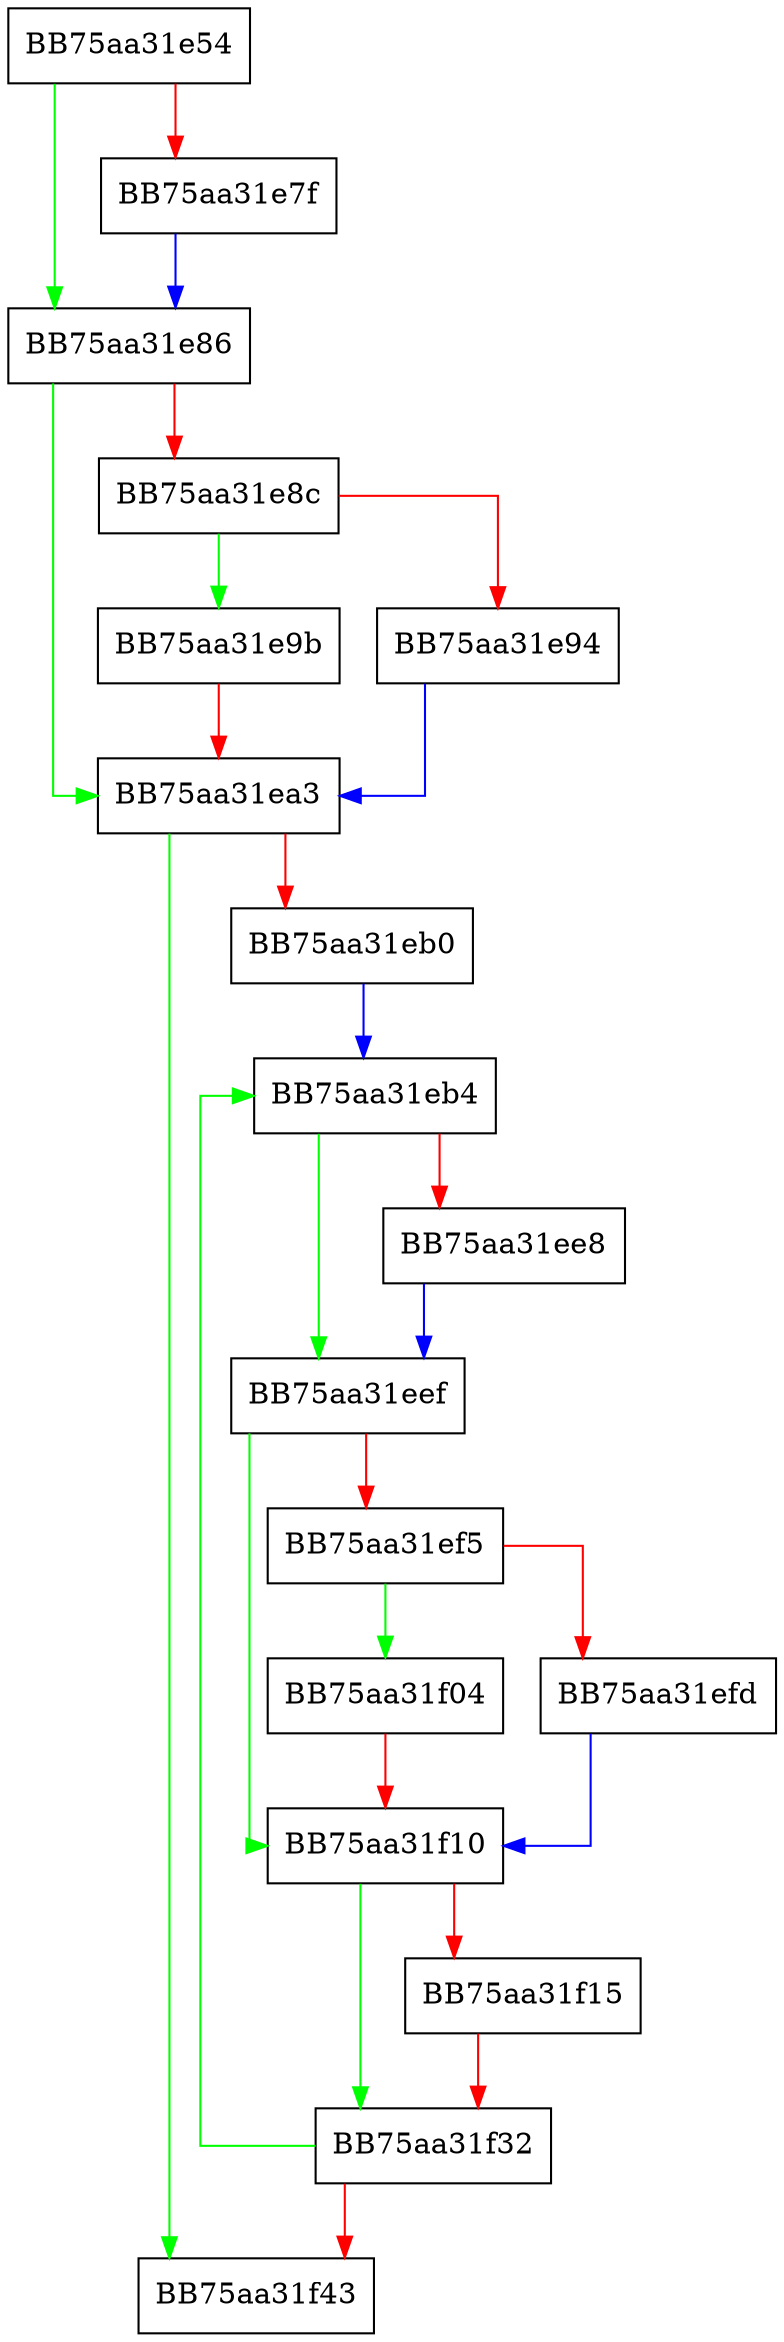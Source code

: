 digraph resetSourceData {
  node [shape="box"];
  graph [splines=ortho];
  BB75aa31e54 -> BB75aa31e86 [color="green"];
  BB75aa31e54 -> BB75aa31e7f [color="red"];
  BB75aa31e7f -> BB75aa31e86 [color="blue"];
  BB75aa31e86 -> BB75aa31ea3 [color="green"];
  BB75aa31e86 -> BB75aa31e8c [color="red"];
  BB75aa31e8c -> BB75aa31e9b [color="green"];
  BB75aa31e8c -> BB75aa31e94 [color="red"];
  BB75aa31e94 -> BB75aa31ea3 [color="blue"];
  BB75aa31e9b -> BB75aa31ea3 [color="red"];
  BB75aa31ea3 -> BB75aa31f43 [color="green"];
  BB75aa31ea3 -> BB75aa31eb0 [color="red"];
  BB75aa31eb0 -> BB75aa31eb4 [color="blue"];
  BB75aa31eb4 -> BB75aa31eef [color="green"];
  BB75aa31eb4 -> BB75aa31ee8 [color="red"];
  BB75aa31ee8 -> BB75aa31eef [color="blue"];
  BB75aa31eef -> BB75aa31f10 [color="green"];
  BB75aa31eef -> BB75aa31ef5 [color="red"];
  BB75aa31ef5 -> BB75aa31f04 [color="green"];
  BB75aa31ef5 -> BB75aa31efd [color="red"];
  BB75aa31efd -> BB75aa31f10 [color="blue"];
  BB75aa31f04 -> BB75aa31f10 [color="red"];
  BB75aa31f10 -> BB75aa31f32 [color="green"];
  BB75aa31f10 -> BB75aa31f15 [color="red"];
  BB75aa31f15 -> BB75aa31f32 [color="red"];
  BB75aa31f32 -> BB75aa31eb4 [color="green"];
  BB75aa31f32 -> BB75aa31f43 [color="red"];
}